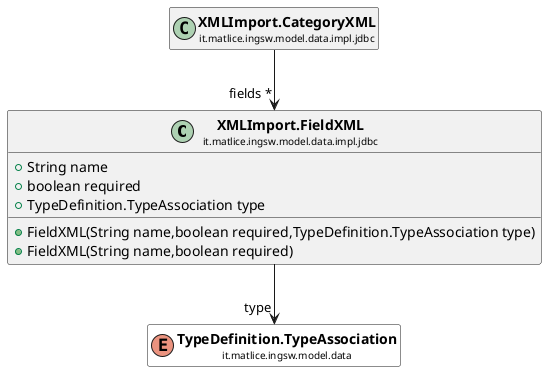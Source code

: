 @startuml

skinparam svgLinkTarget _parent
skinparam linetype ortho
set namespaceSeparator none
class "<b><size:14>XMLImport.FieldXML</b>\n<size:10>it.matlice.ingsw.model.data.impl.jdbc" as it.matlice.ingsw.model.data.impl.jdbc.XMLImport.FieldXML  [[../../../../../../../it/matlice/ingsw/model/data/impl/jdbc/XMLImport.FieldXML.html{it.matlice.ingsw.model.data.impl.jdbc.XMLImport.FieldXML}]] {
+String name
+boolean required
+TypeDefinition.TypeAssociation type
+FieldXML(String name,boolean required,TypeDefinition.TypeAssociation type)
+FieldXML(String name,boolean required)
}



class "<b><size:14>XMLImport.CategoryXML</b>\n<size:10>it.matlice.ingsw.model.data.impl.jdbc" as it.matlice.ingsw.model.data.impl.jdbc.XMLImport.CategoryXML  [[../../../../../../../it/matlice/ingsw/model/data/impl/jdbc/XMLImport.CategoryXML.html{it.matlice.ingsw.model.data.impl.jdbc.XMLImport.CategoryXML}]] {
}

hide it.matlice.ingsw.model.data.impl.jdbc.XMLImport.CategoryXML fields
hide it.matlice.ingsw.model.data.impl.jdbc.XMLImport.CategoryXML methods

it.matlice.ingsw.model.data.impl.jdbc.XMLImport.CategoryXML -->  "fields *" it.matlice.ingsw.model.data.impl.jdbc.XMLImport.FieldXML

enum "<b><size:14>TypeDefinition.TypeAssociation</b>\n<size:10>it.matlice.ingsw.model.data" as it.matlice.ingsw.model.data.TypeDefinition.TypeAssociation  [[../../../../../../../it/matlice/ingsw/model/data/TypeDefinition.TypeAssociation.html{it.matlice.ingsw.model.data.TypeDefinition.TypeAssociation}]] #white {
}

hide it.matlice.ingsw.model.data.TypeDefinition.TypeAssociation fields
hide it.matlice.ingsw.model.data.TypeDefinition.TypeAssociation methods

it.matlice.ingsw.model.data.impl.jdbc.XMLImport.FieldXML -->  "type" it.matlice.ingsw.model.data.TypeDefinition.TypeAssociation


@enduml
